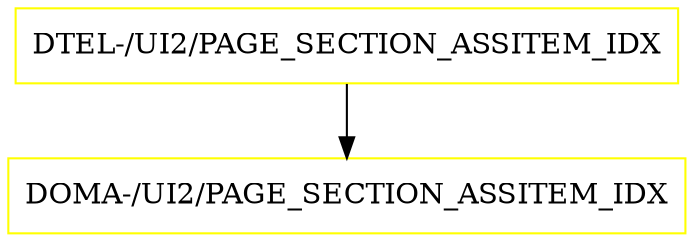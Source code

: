 digraph G {
  "DTEL-/UI2/PAGE_SECTION_ASSITEM_IDX" [shape=box,color=yellow];
  "DOMA-/UI2/PAGE_SECTION_ASSITEM_IDX" [shape=box,color=yellow,URL="./DOMA_%23UI2%23PAGE_SECTION_ASSITEM_IDX.html"];
  "DTEL-/UI2/PAGE_SECTION_ASSITEM_IDX" -> "DOMA-/UI2/PAGE_SECTION_ASSITEM_IDX";
}
